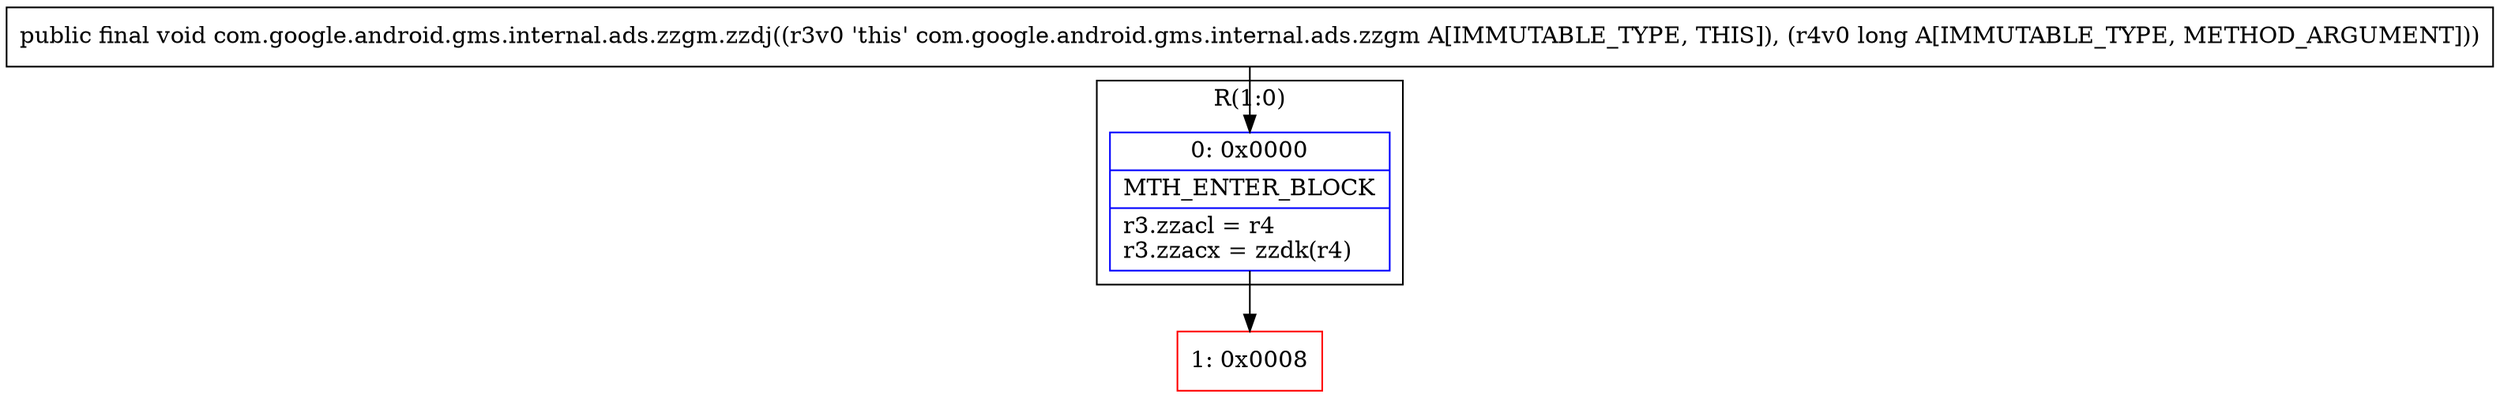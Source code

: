 digraph "CFG forcom.google.android.gms.internal.ads.zzgm.zzdj(J)V" {
subgraph cluster_Region_667931557 {
label = "R(1:0)";
node [shape=record,color=blue];
Node_0 [shape=record,label="{0\:\ 0x0000|MTH_ENTER_BLOCK\l|r3.zzacl = r4\lr3.zzacx = zzdk(r4)\l}"];
}
Node_1 [shape=record,color=red,label="{1\:\ 0x0008}"];
MethodNode[shape=record,label="{public final void com.google.android.gms.internal.ads.zzgm.zzdj((r3v0 'this' com.google.android.gms.internal.ads.zzgm A[IMMUTABLE_TYPE, THIS]), (r4v0 long A[IMMUTABLE_TYPE, METHOD_ARGUMENT])) }"];
MethodNode -> Node_0;
Node_0 -> Node_1;
}

